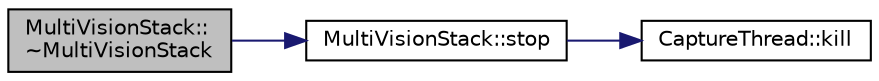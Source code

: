 digraph "MultiVisionStack::~MultiVisionStack"
{
 // INTERACTIVE_SVG=YES
  edge [fontname="Helvetica",fontsize="10",labelfontname="Helvetica",labelfontsize="10"];
  node [fontname="Helvetica",fontsize="10",shape=record];
  rankdir="LR";
  Node1 [label="MultiVisionStack::\l~MultiVisionStack",height=0.2,width=0.4,color="black", fillcolor="grey75", style="filled", fontcolor="black"];
  Node1 -> Node2 [color="midnightblue",fontsize="10",style="solid",fontname="Helvetica"];
  Node2 [label="MultiVisionStack::stop",height=0.2,width=0.4,color="black", fillcolor="white", style="filled",URL="$dc/d23/class_multi_vision_stack.html#aa13a0e0ac8ab100d9f9c5f4f1ac943d3"];
  Node2 -> Node3 [color="midnightblue",fontsize="10",style="solid",fontname="Helvetica"];
  Node3 [label="CaptureThread::kill",height=0.2,width=0.4,color="black", fillcolor="white", style="filled",URL="$d6/de9/class_capture_thread.html#ad090018bf9fca28b946fd2c0fa320e15"];
}
